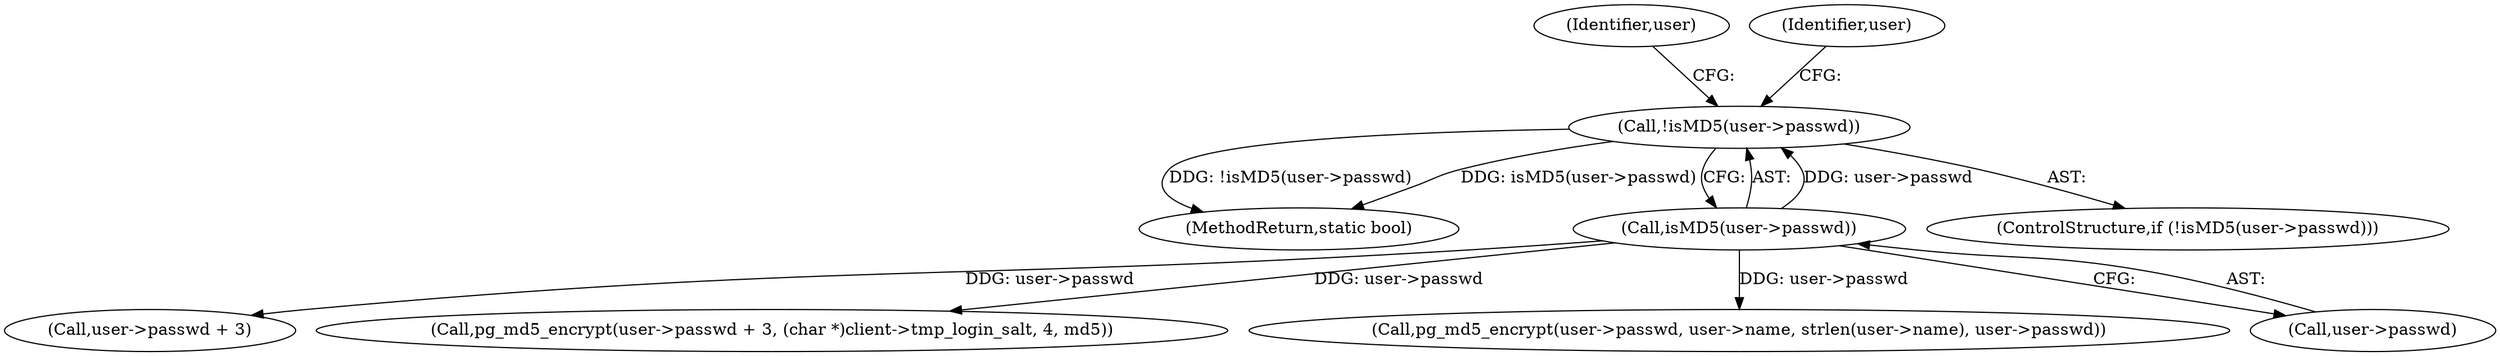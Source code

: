 digraph "0_pgbouncer_edab5be6665b9e8de66c25ba527509b229468573@API" {
"1000176" [label="(Call,!isMD5(user->passwd))"];
"1000177" [label="(Call,isMD5(user->passwd))"];
"1000196" [label="(Call,user->passwd + 3)"];
"1000195" [label="(Call,pg_md5_encrypt(user->passwd + 3, (char *)client->tmp_login_salt, 4, md5))"];
"1000216" [label="(MethodReturn,static bool)"];
"1000175" [label="(ControlStructure,if (!isMD5(user->passwd)))"];
"1000176" [label="(Call,!isMD5(user->passwd))"];
"1000181" [label="(Call,pg_md5_encrypt(user->passwd, user->name, strlen(user->name), user->passwd))"];
"1000178" [label="(Call,user->passwd)"];
"1000177" [label="(Call,isMD5(user->passwd))"];
"1000183" [label="(Identifier,user)"];
"1000198" [label="(Identifier,user)"];
"1000176" -> "1000175"  [label="AST: "];
"1000176" -> "1000177"  [label="CFG: "];
"1000177" -> "1000176"  [label="AST: "];
"1000183" -> "1000176"  [label="CFG: "];
"1000198" -> "1000176"  [label="CFG: "];
"1000176" -> "1000216"  [label="DDG: !isMD5(user->passwd)"];
"1000176" -> "1000216"  [label="DDG: isMD5(user->passwd)"];
"1000177" -> "1000176"  [label="DDG: user->passwd"];
"1000177" -> "1000178"  [label="CFG: "];
"1000178" -> "1000177"  [label="AST: "];
"1000177" -> "1000181"  [label="DDG: user->passwd"];
"1000177" -> "1000195"  [label="DDG: user->passwd"];
"1000177" -> "1000196"  [label="DDG: user->passwd"];
}
